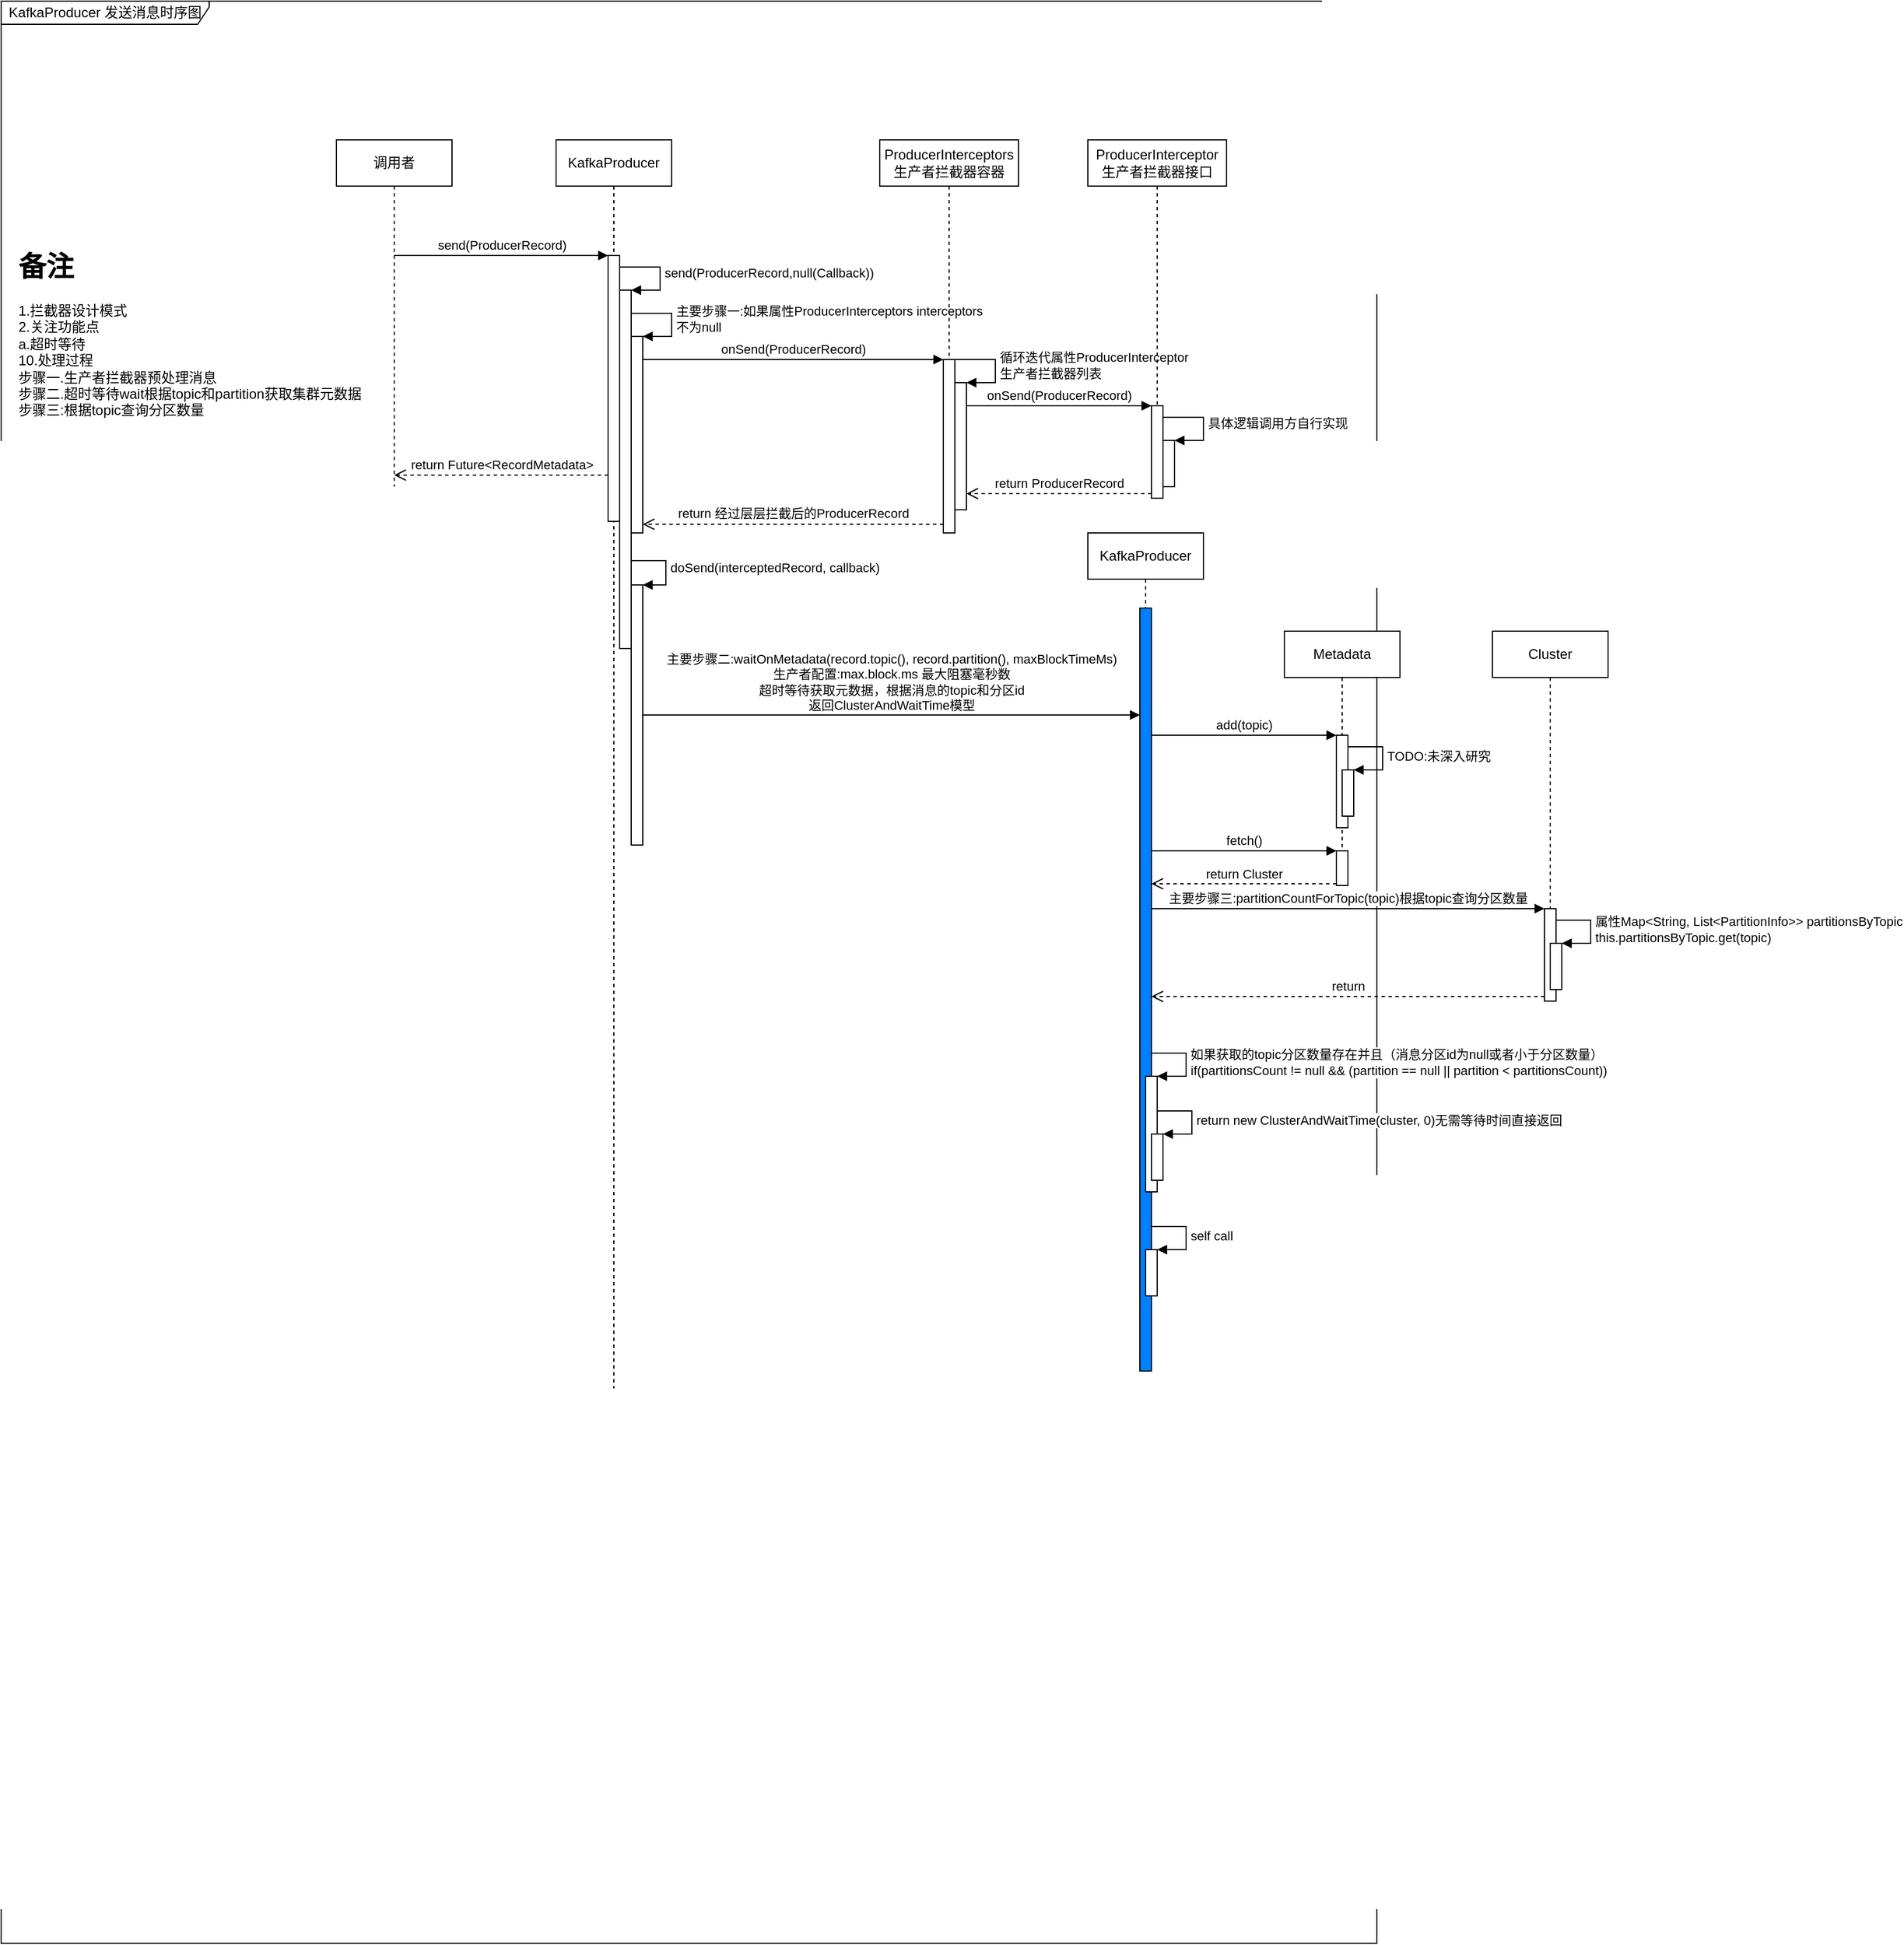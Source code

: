 <mxfile version="19.0.0" type="device"><diagram id="POr6Dda_sw9ut5xOS7AL" name="第 1 页"><mxGraphModel dx="1584" dy="550" grid="1" gridSize="10" guides="1" tooltips="1" connect="1" arrows="1" fold="1" page="1" pageScale="1" pageWidth="827" pageHeight="1169" math="0" shadow="0"><root><mxCell id="0"/><mxCell id="1" parent="0"/><mxCell id="FZxpMHZwBSbeCABPbgLC-1" value="KafkaProducer 发送消息时序图" style="shape=umlFrame;whiteSpace=wrap;html=1;width=180;height=20;fillColor=#FFFFFF;" vertex="1" parent="1"><mxGeometry x="-230" y="40" width="1190" height="1680" as="geometry"/></mxCell><mxCell id="FZxpMHZwBSbeCABPbgLC-2" value="KafkaProducer" style="shape=umlLifeline;perimeter=lifelinePerimeter;whiteSpace=wrap;html=1;container=1;collapsible=0;recursiveResize=0;outlineConnect=0;" vertex="1" parent="1"><mxGeometry x="250" y="160" width="100" height="1080" as="geometry"/></mxCell><mxCell id="FZxpMHZwBSbeCABPbgLC-5" value="" style="html=1;points=[];perimeter=orthogonalPerimeter;" vertex="1" parent="FZxpMHZwBSbeCABPbgLC-2"><mxGeometry x="45" y="100" width="10" height="230" as="geometry"/></mxCell><mxCell id="FZxpMHZwBSbeCABPbgLC-9" value="" style="html=1;points=[];perimeter=orthogonalPerimeter;" vertex="1" parent="FZxpMHZwBSbeCABPbgLC-2"><mxGeometry x="55" y="130" width="10" height="310" as="geometry"/></mxCell><mxCell id="FZxpMHZwBSbeCABPbgLC-10" value="&lt;div style=&quot;text-align: center;&quot;&gt;send(&lt;span style=&quot;text-align: center;&quot;&gt;ProducerRecord,null(&lt;span style=&quot;font-size: 11px;&quot;&gt;Callback))&lt;/span&gt;&lt;/span&gt;&lt;/div&gt;" style="edgeStyle=orthogonalEdgeStyle;html=1;align=left;spacingLeft=2;endArrow=block;rounded=0;entryX=1;entryY=0;" edge="1" target="FZxpMHZwBSbeCABPbgLC-9" parent="FZxpMHZwBSbeCABPbgLC-2" source="FZxpMHZwBSbeCABPbgLC-5"><mxGeometry relative="1" as="geometry"><mxPoint x="60" y="110" as="sourcePoint"/><Array as="points"><mxPoint x="90" y="110"/><mxPoint x="90" y="130"/></Array></mxGeometry></mxCell><mxCell id="FZxpMHZwBSbeCABPbgLC-11" value="" style="html=1;points=[];perimeter=orthogonalPerimeter;" vertex="1" parent="FZxpMHZwBSbeCABPbgLC-2"><mxGeometry x="65" y="170" width="10" height="170" as="geometry"/></mxCell><mxCell id="FZxpMHZwBSbeCABPbgLC-12" value="&lt;span style=&quot;font-size: 11px;&quot;&gt;主要步骤一:如果属性ProducerInterceptors interceptors&lt;/span&gt;&lt;br&gt;&lt;span style=&quot;font-size: 11px;&quot;&gt;不为null&lt;/span&gt;" style="edgeStyle=orthogonalEdgeStyle;html=1;align=left;spacingLeft=2;endArrow=block;rounded=0;entryX=1;entryY=0;" edge="1" target="FZxpMHZwBSbeCABPbgLC-11" parent="FZxpMHZwBSbeCABPbgLC-2" source="FZxpMHZwBSbeCABPbgLC-9"><mxGeometry relative="1" as="geometry"><mxPoint x="70" y="150" as="sourcePoint"/><Array as="points"><mxPoint x="100" y="150"/><mxPoint x="100" y="170"/></Array></mxGeometry></mxCell><mxCell id="FZxpMHZwBSbeCABPbgLC-30" value="" style="html=1;points=[];perimeter=orthogonalPerimeter;" vertex="1" parent="FZxpMHZwBSbeCABPbgLC-2"><mxGeometry x="65" y="385" width="10" height="225" as="geometry"/></mxCell><mxCell id="FZxpMHZwBSbeCABPbgLC-31" value="doSend(interceptedRecord, callback)" style="edgeStyle=orthogonalEdgeStyle;html=1;align=left;spacingLeft=2;endArrow=block;rounded=0;entryX=1;entryY=0;" edge="1" target="FZxpMHZwBSbeCABPbgLC-30" parent="FZxpMHZwBSbeCABPbgLC-2"><mxGeometry relative="1" as="geometry"><mxPoint x="65" y="364" as="sourcePoint"/><Array as="points"><mxPoint x="95" y="364"/></Array></mxGeometry></mxCell><mxCell id="FZxpMHZwBSbeCABPbgLC-6" value="send(ProducerRecord)" style="html=1;verticalAlign=bottom;endArrow=block;entryX=0;entryY=0;rounded=0;" edge="1" target="FZxpMHZwBSbeCABPbgLC-5" parent="1" source="FZxpMHZwBSbeCABPbgLC-32"><mxGeometry relative="1" as="geometry"><mxPoint x="125.0" y="260" as="sourcePoint"/></mxGeometry></mxCell><mxCell id="FZxpMHZwBSbeCABPbgLC-13" value="ProducerInterceptors&lt;br&gt;生产者拦截器容器" style="shape=umlLifeline;perimeter=lifelinePerimeter;whiteSpace=wrap;html=1;container=1;collapsible=0;recursiveResize=0;outlineConnect=0;" vertex="1" parent="1"><mxGeometry x="530" y="160" width="120" height="330" as="geometry"/></mxCell><mxCell id="FZxpMHZwBSbeCABPbgLC-14" value="" style="html=1;points=[];perimeter=orthogonalPerimeter;" vertex="1" parent="FZxpMHZwBSbeCABPbgLC-13"><mxGeometry x="55" y="190" width="10" height="150" as="geometry"/></mxCell><mxCell id="FZxpMHZwBSbeCABPbgLC-18" value="" style="html=1;points=[];perimeter=orthogonalPerimeter;" vertex="1" parent="FZxpMHZwBSbeCABPbgLC-13"><mxGeometry x="65" y="210" width="10" height="110" as="geometry"/></mxCell><mxCell id="FZxpMHZwBSbeCABPbgLC-19" value="循环迭代属性ProducerInterceptor&lt;br&gt;生产者拦截器列表" style="edgeStyle=orthogonalEdgeStyle;html=1;align=left;spacingLeft=2;endArrow=block;rounded=0;entryX=1;entryY=0;" edge="1" target="FZxpMHZwBSbeCABPbgLC-18" parent="FZxpMHZwBSbeCABPbgLC-13" source="FZxpMHZwBSbeCABPbgLC-14"><mxGeometry relative="1" as="geometry"><mxPoint x="70" y="190" as="sourcePoint"/><Array as="points"><mxPoint x="100" y="190"/><mxPoint x="100" y="210"/></Array></mxGeometry></mxCell><mxCell id="FZxpMHZwBSbeCABPbgLC-15" value="onSend(ProducerRecord)" style="html=1;verticalAlign=bottom;endArrow=block;entryX=0;entryY=0;rounded=0;" edge="1" target="FZxpMHZwBSbeCABPbgLC-14" parent="1" source="FZxpMHZwBSbeCABPbgLC-11"><mxGeometry relative="1" as="geometry"><mxPoint x="515" y="330" as="sourcePoint"/><Array as="points"><mxPoint x="460" y="350"/></Array></mxGeometry></mxCell><mxCell id="FZxpMHZwBSbeCABPbgLC-16" value="return 经过层层拦截后的ProducerRecord" style="html=1;verticalAlign=bottom;endArrow=open;dashed=1;endSize=8;exitX=0;exitY=0.95;rounded=0;" edge="1" source="FZxpMHZwBSbeCABPbgLC-14" parent="1" target="FZxpMHZwBSbeCABPbgLC-11"><mxGeometry relative="1" as="geometry"><mxPoint x="515" y="406" as="targetPoint"/></mxGeometry></mxCell><mxCell id="FZxpMHZwBSbeCABPbgLC-17" value="ProducerInterceptor&lt;br&gt;生产者拦截器接口" style="shape=umlLifeline;perimeter=lifelinePerimeter;whiteSpace=wrap;html=1;container=1;collapsible=0;recursiveResize=0;outlineConnect=0;" vertex="1" parent="1"><mxGeometry x="710" y="160" width="120" height="300" as="geometry"/></mxCell><mxCell id="FZxpMHZwBSbeCABPbgLC-25" value="" style="html=1;points=[];perimeter=orthogonalPerimeter;" vertex="1" parent="FZxpMHZwBSbeCABPbgLC-17"><mxGeometry x="55" y="230" width="10" height="80" as="geometry"/></mxCell><mxCell id="FZxpMHZwBSbeCABPbgLC-28" value="" style="html=1;points=[];perimeter=orthogonalPerimeter;" vertex="1" parent="FZxpMHZwBSbeCABPbgLC-17"><mxGeometry x="65" y="260" width="10" height="40" as="geometry"/></mxCell><mxCell id="FZxpMHZwBSbeCABPbgLC-29" value="具体逻辑调用方自行实现" style="edgeStyle=orthogonalEdgeStyle;html=1;align=left;spacingLeft=2;endArrow=block;rounded=0;entryX=1;entryY=0;" edge="1" target="FZxpMHZwBSbeCABPbgLC-28" parent="FZxpMHZwBSbeCABPbgLC-17" source="FZxpMHZwBSbeCABPbgLC-25"><mxGeometry relative="1" as="geometry"><mxPoint x="70" y="240" as="sourcePoint"/><Array as="points"><mxPoint x="100" y="240"/><mxPoint x="100" y="260"/></Array></mxGeometry></mxCell><mxCell id="FZxpMHZwBSbeCABPbgLC-22" value="&lt;h1&gt;备注&lt;/h1&gt;&lt;p&gt;&lt;span style=&quot;text-align: center;&quot;&gt;1.拦截器设计模式&lt;br&gt;2.关注功能点&lt;br&gt;a.超时等待&lt;br&gt;&lt;/span&gt;10.处理过程&lt;br&gt;步骤一.生产者拦截器预处理消息&lt;br&gt;步骤二.超时等待wait根据topic和partition获取集群元数据&lt;br&gt;步骤三:根据topic查询分区数量&lt;/p&gt;&lt;p&gt;&lt;br&gt;&lt;br&gt;&lt;/p&gt;&lt;p&gt;&lt;br&gt;&lt;/p&gt;" style="text;html=1;strokeColor=none;fillColor=none;spacing=5;spacingTop=-20;whiteSpace=wrap;overflow=hidden;rounded=0;" vertex="1" parent="1"><mxGeometry x="-220" y="250" width="340" height="250" as="geometry"/></mxCell><mxCell id="FZxpMHZwBSbeCABPbgLC-26" value="onSend(ProducerRecord)" style="html=1;verticalAlign=bottom;endArrow=block;entryX=0;entryY=0;rounded=0;" edge="1" target="FZxpMHZwBSbeCABPbgLC-25" parent="1" source="FZxpMHZwBSbeCABPbgLC-18"><mxGeometry relative="1" as="geometry"><mxPoint x="695" y="370" as="sourcePoint"/></mxGeometry></mxCell><mxCell id="FZxpMHZwBSbeCABPbgLC-27" value="return ProducerRecord" style="html=1;verticalAlign=bottom;endArrow=open;dashed=1;endSize=8;exitX=0;exitY=0.95;rounded=0;" edge="1" source="FZxpMHZwBSbeCABPbgLC-25" parent="1" target="FZxpMHZwBSbeCABPbgLC-18"><mxGeometry relative="1" as="geometry"><mxPoint x="695" y="446" as="targetPoint"/></mxGeometry></mxCell><mxCell id="FZxpMHZwBSbeCABPbgLC-32" value="调用者" style="shape=umlLifeline;perimeter=lifelinePerimeter;whiteSpace=wrap;html=1;container=1;collapsible=0;recursiveResize=0;outlineConnect=0;" vertex="1" parent="1"><mxGeometry x="60" y="160" width="100" height="300" as="geometry"/></mxCell><mxCell id="FZxpMHZwBSbeCABPbgLC-33" value="return&amp;nbsp;Future&amp;lt;RecordMetadata&amp;gt;" style="html=1;verticalAlign=bottom;endArrow=open;dashed=1;endSize=8;rounded=0;" edge="1" parent="1" source="FZxpMHZwBSbeCABPbgLC-5" target="FZxpMHZwBSbeCABPbgLC-32"><mxGeometry relative="1" as="geometry"><mxPoint x="280" y="440" as="sourcePoint"/><mxPoint x="200" y="440" as="targetPoint"/><Array as="points"><mxPoint x="220" y="450"/></Array></mxGeometry></mxCell><mxCell id="FZxpMHZwBSbeCABPbgLC-36" value="Metadata" style="shape=umlLifeline;perimeter=lifelinePerimeter;whiteSpace=wrap;html=1;container=1;collapsible=0;recursiveResize=0;outlineConnect=0;" vertex="1" parent="1"><mxGeometry x="880" y="585" width="100" height="200" as="geometry"/></mxCell><mxCell id="FZxpMHZwBSbeCABPbgLC-37" value="" style="html=1;points=[];perimeter=orthogonalPerimeter;" vertex="1" parent="FZxpMHZwBSbeCABPbgLC-36"><mxGeometry x="45" y="90" width="10" height="80" as="geometry"/></mxCell><mxCell id="FZxpMHZwBSbeCABPbgLC-40" value="" style="html=1;points=[];perimeter=orthogonalPerimeter;" vertex="1" parent="FZxpMHZwBSbeCABPbgLC-36"><mxGeometry x="50" y="120" width="10" height="40" as="geometry"/></mxCell><mxCell id="FZxpMHZwBSbeCABPbgLC-41" value="TODO:未深入研究" style="edgeStyle=orthogonalEdgeStyle;html=1;align=left;spacingLeft=2;endArrow=block;rounded=0;entryX=1;entryY=0;" edge="1" target="FZxpMHZwBSbeCABPbgLC-40" parent="FZxpMHZwBSbeCABPbgLC-36"><mxGeometry relative="1" as="geometry"><mxPoint x="55" y="100" as="sourcePoint"/><Array as="points"><mxPoint x="85" y="100"/></Array></mxGeometry></mxCell><mxCell id="FZxpMHZwBSbeCABPbgLC-42" value="" style="html=1;points=[];perimeter=orthogonalPerimeter;" vertex="1" parent="FZxpMHZwBSbeCABPbgLC-36"><mxGeometry x="45" y="190" width="10" height="30" as="geometry"/></mxCell><mxCell id="FZxpMHZwBSbeCABPbgLC-38" value="add(topic)" style="html=1;verticalAlign=bottom;endArrow=block;entryX=0;entryY=0;rounded=0;" edge="1" target="FZxpMHZwBSbeCABPbgLC-37" parent="1" source="FZxpMHZwBSbeCABPbgLC-34"><mxGeometry relative="1" as="geometry"><mxPoint x="420" y="700" as="sourcePoint"/></mxGeometry></mxCell><mxCell id="FZxpMHZwBSbeCABPbgLC-43" value="fetch()" style="html=1;verticalAlign=bottom;endArrow=block;entryX=0;entryY=0;rounded=0;" edge="1" target="FZxpMHZwBSbeCABPbgLC-42" parent="1" source="FZxpMHZwBSbeCABPbgLC-34"><mxGeometry relative="1" as="geometry"><mxPoint x="420" y="800" as="sourcePoint"/></mxGeometry></mxCell><mxCell id="FZxpMHZwBSbeCABPbgLC-44" value="return&amp;nbsp;Cluster" style="html=1;verticalAlign=bottom;endArrow=open;dashed=1;endSize=8;exitX=0;exitY=0.95;rounded=0;" edge="1" source="FZxpMHZwBSbeCABPbgLC-42" parent="1" target="FZxpMHZwBSbeCABPbgLC-34"><mxGeometry relative="1" as="geometry"><mxPoint x="420" y="876" as="targetPoint"/></mxGeometry></mxCell><mxCell id="FZxpMHZwBSbeCABPbgLC-45" value="Cluster" style="shape=umlLifeline;perimeter=lifelinePerimeter;whiteSpace=wrap;html=1;container=1;collapsible=0;recursiveResize=0;outlineConnect=0;" vertex="1" parent="1"><mxGeometry x="1060" y="585" width="100" height="320" as="geometry"/></mxCell><mxCell id="FZxpMHZwBSbeCABPbgLC-46" value="" style="html=1;points=[];perimeter=orthogonalPerimeter;" vertex="1" parent="FZxpMHZwBSbeCABPbgLC-45"><mxGeometry x="45" y="240" width="10" height="80" as="geometry"/></mxCell><mxCell id="FZxpMHZwBSbeCABPbgLC-49" value="" style="html=1;points=[];perimeter=orthogonalPerimeter;" vertex="1" parent="FZxpMHZwBSbeCABPbgLC-45"><mxGeometry x="50" y="270" width="10" height="40" as="geometry"/></mxCell><mxCell id="FZxpMHZwBSbeCABPbgLC-50" value="属性Map&amp;lt;String, List&amp;lt;PartitionInfo&amp;gt;&amp;gt; partitionsByTopic&lt;br&gt;&lt;span style=&quot;font-size: 11px;&quot;&gt;this.partitionsByTopic.get(topic)&lt;/span&gt;" style="edgeStyle=orthogonalEdgeStyle;html=1;align=left;spacingLeft=2;endArrow=block;rounded=0;entryX=1;entryY=0;" edge="1" target="FZxpMHZwBSbeCABPbgLC-49" parent="FZxpMHZwBSbeCABPbgLC-45"><mxGeometry relative="1" as="geometry"><mxPoint x="55" y="250" as="sourcePoint"/><Array as="points"><mxPoint x="85" y="250"/></Array></mxGeometry></mxCell><mxCell id="FZxpMHZwBSbeCABPbgLC-47" value="&lt;span style=&quot;text-align: left;&quot;&gt;主要步骤三:&lt;/span&gt;partitionCountForTopic(topic)根据topic查询分区数量" style="html=1;verticalAlign=bottom;endArrow=block;entryX=0;entryY=0;rounded=0;" edge="1" target="FZxpMHZwBSbeCABPbgLC-46" parent="1" source="FZxpMHZwBSbeCABPbgLC-34"><mxGeometry relative="1" as="geometry"><mxPoint x="605" y="850" as="sourcePoint"/></mxGeometry></mxCell><mxCell id="FZxpMHZwBSbeCABPbgLC-48" value="return" style="html=1;verticalAlign=bottom;endArrow=open;dashed=1;endSize=8;exitX=0;exitY=0.95;rounded=0;" edge="1" source="FZxpMHZwBSbeCABPbgLC-46" parent="1" target="FZxpMHZwBSbeCABPbgLC-34"><mxGeometry relative="1" as="geometry"><mxPoint x="605" y="926" as="targetPoint"/></mxGeometry></mxCell><mxCell id="FZxpMHZwBSbeCABPbgLC-59" value="KafkaProducer" style="shape=umlLifeline;perimeter=lifelinePerimeter;whiteSpace=wrap;html=1;container=1;collapsible=0;recursiveResize=0;outlineConnect=0;fillColor=#FFFFFF;" vertex="1" parent="1"><mxGeometry x="710" y="500" width="100" height="725" as="geometry"/></mxCell><mxCell id="FZxpMHZwBSbeCABPbgLC-34" value="" style="html=1;points=[];perimeter=orthogonalPerimeter;fillColor=#007FFF;" vertex="1" parent="FZxpMHZwBSbeCABPbgLC-59"><mxGeometry x="45" y="65" width="10" height="660" as="geometry"/></mxCell><mxCell id="FZxpMHZwBSbeCABPbgLC-61" value="" style="html=1;points=[];perimeter=orthogonalPerimeter;fillColor=#FFFFFF;" vertex="1" parent="FZxpMHZwBSbeCABPbgLC-59"><mxGeometry x="50" y="470" width="10" height="100" as="geometry"/></mxCell><mxCell id="FZxpMHZwBSbeCABPbgLC-62" value="如果获取的topic分区数量存在并且（消息分区id为null或者小于分区数量）&lt;br&gt;if(partitionsCount != null &amp;amp;&amp;amp; (partition == null || partition &amp;lt; partitionsCount))" style="edgeStyle=orthogonalEdgeStyle;html=1;align=left;spacingLeft=2;endArrow=block;rounded=0;entryX=1;entryY=0;" edge="1" target="FZxpMHZwBSbeCABPbgLC-61" parent="FZxpMHZwBSbeCABPbgLC-59"><mxGeometry relative="1" as="geometry"><mxPoint x="55" y="450" as="sourcePoint"/><Array as="points"><mxPoint x="85" y="450"/></Array></mxGeometry></mxCell><mxCell id="FZxpMHZwBSbeCABPbgLC-63" value="" style="html=1;points=[];perimeter=orthogonalPerimeter;fillColor=#FFFFFF;" vertex="1" parent="FZxpMHZwBSbeCABPbgLC-59"><mxGeometry x="55" y="520" width="10" height="40" as="geometry"/></mxCell><mxCell id="FZxpMHZwBSbeCABPbgLC-64" value="return new ClusterAndWaitTime(cluster, 0)无需等待时间直接返回" style="edgeStyle=orthogonalEdgeStyle;html=1;align=left;spacingLeft=2;endArrow=block;rounded=0;entryX=1;entryY=0;" edge="1" target="FZxpMHZwBSbeCABPbgLC-63" parent="FZxpMHZwBSbeCABPbgLC-59"><mxGeometry relative="1" as="geometry"><mxPoint x="60" y="500" as="sourcePoint"/><Array as="points"><mxPoint x="90" y="500"/></Array></mxGeometry></mxCell><mxCell id="FZxpMHZwBSbeCABPbgLC-65" value="" style="html=1;points=[];perimeter=orthogonalPerimeter;fillColor=#FFFFFF;" vertex="1" parent="FZxpMHZwBSbeCABPbgLC-59"><mxGeometry x="50" y="620" width="10" height="40" as="geometry"/></mxCell><mxCell id="FZxpMHZwBSbeCABPbgLC-66" value="self call" style="edgeStyle=orthogonalEdgeStyle;html=1;align=left;spacingLeft=2;endArrow=block;rounded=0;entryX=1;entryY=0;" edge="1" target="FZxpMHZwBSbeCABPbgLC-65" parent="FZxpMHZwBSbeCABPbgLC-59"><mxGeometry relative="1" as="geometry"><mxPoint x="55" y="600" as="sourcePoint"/><Array as="points"><mxPoint x="85" y="600"/></Array></mxGeometry></mxCell><mxCell id="FZxpMHZwBSbeCABPbgLC-60" value="&lt;span style=&quot;text-align: left;&quot;&gt;主要步骤二:waitOnMetadata(record.topic(), record.partition(), maxBlockTimeMs)&lt;/span&gt;&lt;br style=&quot;text-align: left;&quot;&gt;&lt;span style=&quot;text-align: left;&quot;&gt;生产者配置:max.block.ms 最大阻塞毫秒数&lt;/span&gt;&lt;br style=&quot;text-align: left;&quot;&gt;&lt;span style=&quot;text-align: left;&quot;&gt;超时等待获取元数据，根据消息的topic和分区id&lt;/span&gt;&lt;br style=&quot;text-align: left;&quot;&gt;&lt;span style=&quot;text-align: left;&quot;&gt;返回ClusterAndWaitTime模型&lt;/span&gt;" style="html=1;verticalAlign=bottom;endArrow=block;rounded=0;" edge="1" parent="1" source="FZxpMHZwBSbeCABPbgLC-30" target="FZxpMHZwBSbeCABPbgLC-34"><mxGeometry width="80" relative="1" as="geometry"><mxPoint x="390" y="590" as="sourcePoint"/><mxPoint x="470" y="590" as="targetPoint"/></mxGeometry></mxCell></root></mxGraphModel></diagram></mxfile>
